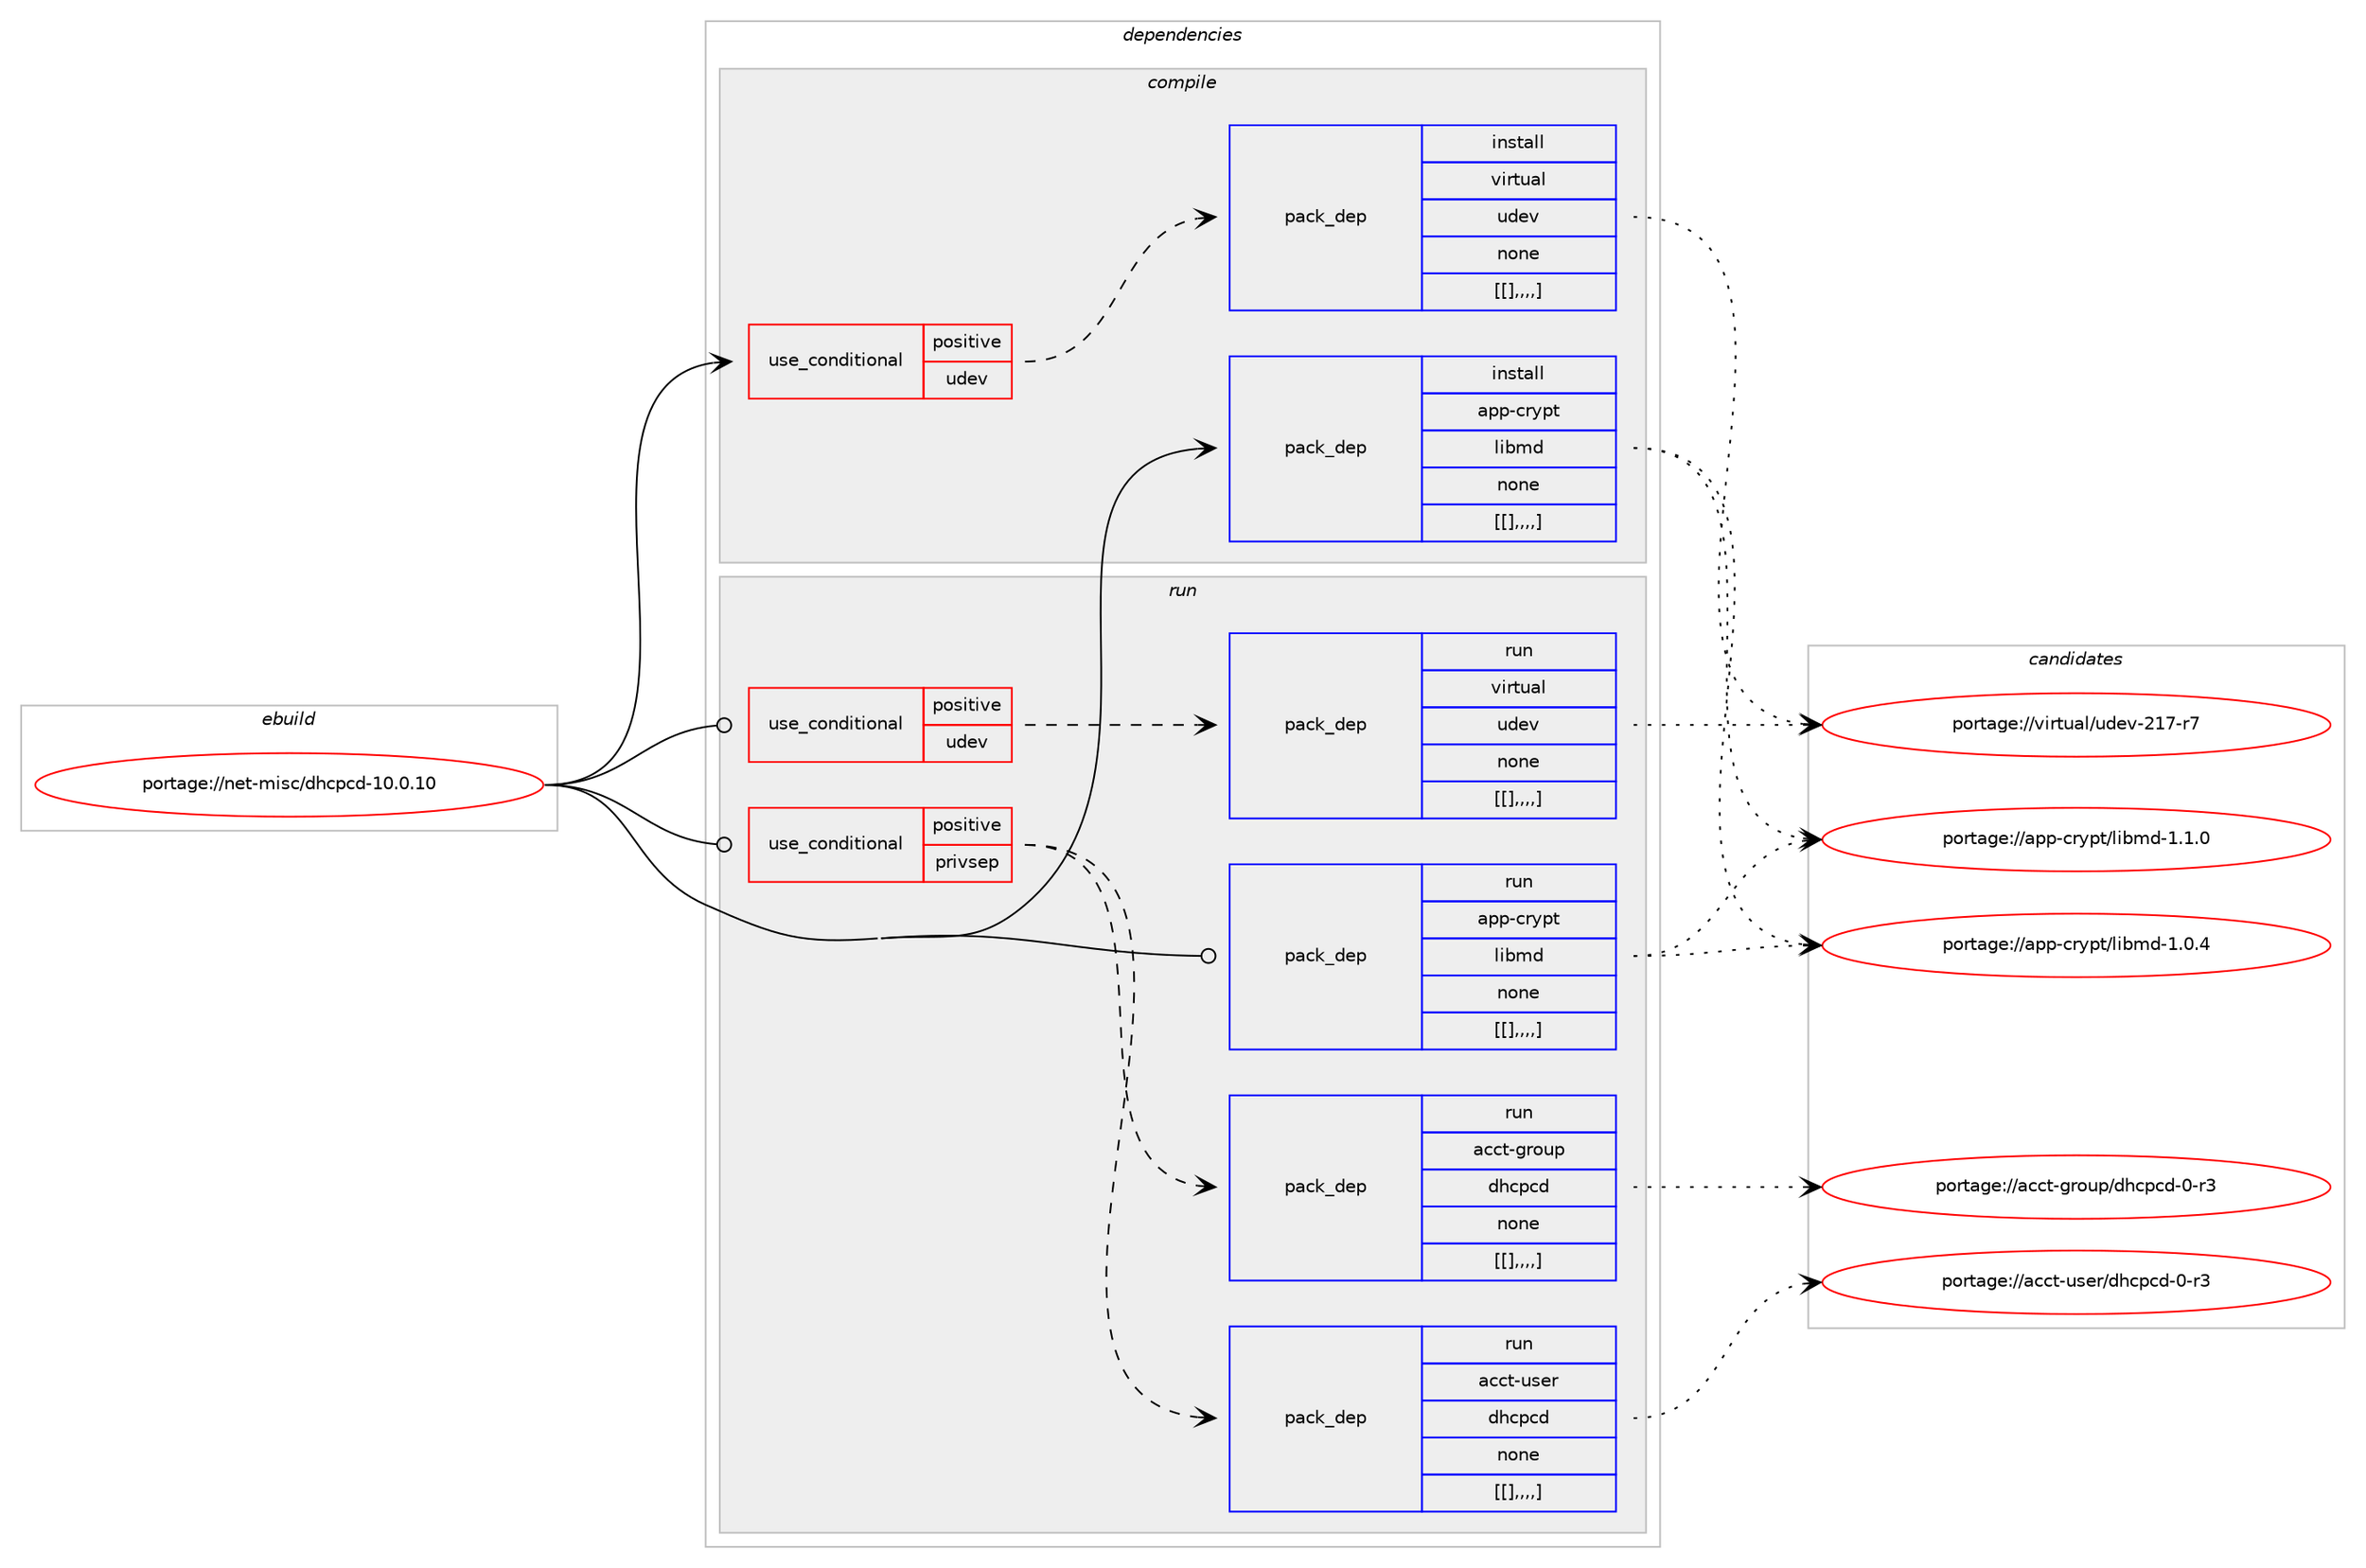digraph prolog {

# *************
# Graph options
# *************

newrank=true;
concentrate=true;
compound=true;
graph [rankdir=LR,fontname=Helvetica,fontsize=10,ranksep=1.5];#, ranksep=2.5, nodesep=0.2];
edge  [arrowhead=vee];
node  [fontname=Helvetica,fontsize=10];

# **********
# The ebuild
# **********

subgraph cluster_leftcol {
color=gray;
label=<<i>ebuild</i>>;
id [label="portage://net-misc/dhcpcd-10.0.10", color=red, width=4, href="../net-misc/dhcpcd-10.0.10.svg"];
}

# ****************
# The dependencies
# ****************

subgraph cluster_midcol {
color=gray;
label=<<i>dependencies</i>>;
subgraph cluster_compile {
fillcolor="#eeeeee";
style=filled;
label=<<i>compile</i>>;
subgraph cond100871 {
dependency385547 [label=<<TABLE BORDER="0" CELLBORDER="1" CELLSPACING="0" CELLPADDING="4"><TR><TD ROWSPAN="3" CELLPADDING="10">use_conditional</TD></TR><TR><TD>positive</TD></TR><TR><TD>udev</TD></TR></TABLE>>, shape=none, color=red];
subgraph pack281852 {
dependency385548 [label=<<TABLE BORDER="0" CELLBORDER="1" CELLSPACING="0" CELLPADDING="4" WIDTH="220"><TR><TD ROWSPAN="6" CELLPADDING="30">pack_dep</TD></TR><TR><TD WIDTH="110">install</TD></TR><TR><TD>virtual</TD></TR><TR><TD>udev</TD></TR><TR><TD>none</TD></TR><TR><TD>[[],,,,]</TD></TR></TABLE>>, shape=none, color=blue];
}
dependency385547:e -> dependency385548:w [weight=20,style="dashed",arrowhead="vee"];
}
id:e -> dependency385547:w [weight=20,style="solid",arrowhead="vee"];
subgraph pack281853 {
dependency385549 [label=<<TABLE BORDER="0" CELLBORDER="1" CELLSPACING="0" CELLPADDING="4" WIDTH="220"><TR><TD ROWSPAN="6" CELLPADDING="30">pack_dep</TD></TR><TR><TD WIDTH="110">install</TD></TR><TR><TD>app-crypt</TD></TR><TR><TD>libmd</TD></TR><TR><TD>none</TD></TR><TR><TD>[[],,,,]</TD></TR></TABLE>>, shape=none, color=blue];
}
id:e -> dependency385549:w [weight=20,style="solid",arrowhead="vee"];
}
subgraph cluster_compileandrun {
fillcolor="#eeeeee";
style=filled;
label=<<i>compile and run</i>>;
}
subgraph cluster_run {
fillcolor="#eeeeee";
style=filled;
label=<<i>run</i>>;
subgraph cond100872 {
dependency385550 [label=<<TABLE BORDER="0" CELLBORDER="1" CELLSPACING="0" CELLPADDING="4"><TR><TD ROWSPAN="3" CELLPADDING="10">use_conditional</TD></TR><TR><TD>positive</TD></TR><TR><TD>privsep</TD></TR></TABLE>>, shape=none, color=red];
subgraph pack281854 {
dependency385551 [label=<<TABLE BORDER="0" CELLBORDER="1" CELLSPACING="0" CELLPADDING="4" WIDTH="220"><TR><TD ROWSPAN="6" CELLPADDING="30">pack_dep</TD></TR><TR><TD WIDTH="110">run</TD></TR><TR><TD>acct-group</TD></TR><TR><TD>dhcpcd</TD></TR><TR><TD>none</TD></TR><TR><TD>[[],,,,]</TD></TR></TABLE>>, shape=none, color=blue];
}
dependency385550:e -> dependency385551:w [weight=20,style="dashed",arrowhead="vee"];
subgraph pack281855 {
dependency385552 [label=<<TABLE BORDER="0" CELLBORDER="1" CELLSPACING="0" CELLPADDING="4" WIDTH="220"><TR><TD ROWSPAN="6" CELLPADDING="30">pack_dep</TD></TR><TR><TD WIDTH="110">run</TD></TR><TR><TD>acct-user</TD></TR><TR><TD>dhcpcd</TD></TR><TR><TD>none</TD></TR><TR><TD>[[],,,,]</TD></TR></TABLE>>, shape=none, color=blue];
}
dependency385550:e -> dependency385552:w [weight=20,style="dashed",arrowhead="vee"];
}
id:e -> dependency385550:w [weight=20,style="solid",arrowhead="odot"];
subgraph cond100873 {
dependency385553 [label=<<TABLE BORDER="0" CELLBORDER="1" CELLSPACING="0" CELLPADDING="4"><TR><TD ROWSPAN="3" CELLPADDING="10">use_conditional</TD></TR><TR><TD>positive</TD></TR><TR><TD>udev</TD></TR></TABLE>>, shape=none, color=red];
subgraph pack281856 {
dependency385554 [label=<<TABLE BORDER="0" CELLBORDER="1" CELLSPACING="0" CELLPADDING="4" WIDTH="220"><TR><TD ROWSPAN="6" CELLPADDING="30">pack_dep</TD></TR><TR><TD WIDTH="110">run</TD></TR><TR><TD>virtual</TD></TR><TR><TD>udev</TD></TR><TR><TD>none</TD></TR><TR><TD>[[],,,,]</TD></TR></TABLE>>, shape=none, color=blue];
}
dependency385553:e -> dependency385554:w [weight=20,style="dashed",arrowhead="vee"];
}
id:e -> dependency385553:w [weight=20,style="solid",arrowhead="odot"];
subgraph pack281857 {
dependency385555 [label=<<TABLE BORDER="0" CELLBORDER="1" CELLSPACING="0" CELLPADDING="4" WIDTH="220"><TR><TD ROWSPAN="6" CELLPADDING="30">pack_dep</TD></TR><TR><TD WIDTH="110">run</TD></TR><TR><TD>app-crypt</TD></TR><TR><TD>libmd</TD></TR><TR><TD>none</TD></TR><TR><TD>[[],,,,]</TD></TR></TABLE>>, shape=none, color=blue];
}
id:e -> dependency385555:w [weight=20,style="solid",arrowhead="odot"];
}
}

# **************
# The candidates
# **************

subgraph cluster_choices {
rank=same;
color=gray;
label=<<i>candidates</i>>;

subgraph choice281852 {
color=black;
nodesep=1;
choice1181051141161179710847117100101118455049554511455 [label="portage://virtual/udev-217-r7", color=red, width=4,href="../virtual/udev-217-r7.svg"];
dependency385548:e -> choice1181051141161179710847117100101118455049554511455:w [style=dotted,weight="100"];
}
subgraph choice281853 {
color=black;
nodesep=1;
choice9711211245991141211121164710810598109100454946494648 [label="portage://app-crypt/libmd-1.1.0", color=red, width=4,href="../app-crypt/libmd-1.1.0.svg"];
choice9711211245991141211121164710810598109100454946484652 [label="portage://app-crypt/libmd-1.0.4", color=red, width=4,href="../app-crypt/libmd-1.0.4.svg"];
dependency385549:e -> choice9711211245991141211121164710810598109100454946494648:w [style=dotted,weight="100"];
dependency385549:e -> choice9711211245991141211121164710810598109100454946484652:w [style=dotted,weight="100"];
}
subgraph choice281854 {
color=black;
nodesep=1;
choice9799991164510311411111711247100104991129910045484511451 [label="portage://acct-group/dhcpcd-0-r3", color=red, width=4,href="../acct-group/dhcpcd-0-r3.svg"];
dependency385551:e -> choice9799991164510311411111711247100104991129910045484511451:w [style=dotted,weight="100"];
}
subgraph choice281855 {
color=black;
nodesep=1;
choice9799991164511711510111447100104991129910045484511451 [label="portage://acct-user/dhcpcd-0-r3", color=red, width=4,href="../acct-user/dhcpcd-0-r3.svg"];
dependency385552:e -> choice9799991164511711510111447100104991129910045484511451:w [style=dotted,weight="100"];
}
subgraph choice281856 {
color=black;
nodesep=1;
choice1181051141161179710847117100101118455049554511455 [label="portage://virtual/udev-217-r7", color=red, width=4,href="../virtual/udev-217-r7.svg"];
dependency385554:e -> choice1181051141161179710847117100101118455049554511455:w [style=dotted,weight="100"];
}
subgraph choice281857 {
color=black;
nodesep=1;
choice9711211245991141211121164710810598109100454946494648 [label="portage://app-crypt/libmd-1.1.0", color=red, width=4,href="../app-crypt/libmd-1.1.0.svg"];
choice9711211245991141211121164710810598109100454946484652 [label="portage://app-crypt/libmd-1.0.4", color=red, width=4,href="../app-crypt/libmd-1.0.4.svg"];
dependency385555:e -> choice9711211245991141211121164710810598109100454946494648:w [style=dotted,weight="100"];
dependency385555:e -> choice9711211245991141211121164710810598109100454946484652:w [style=dotted,weight="100"];
}
}

}
